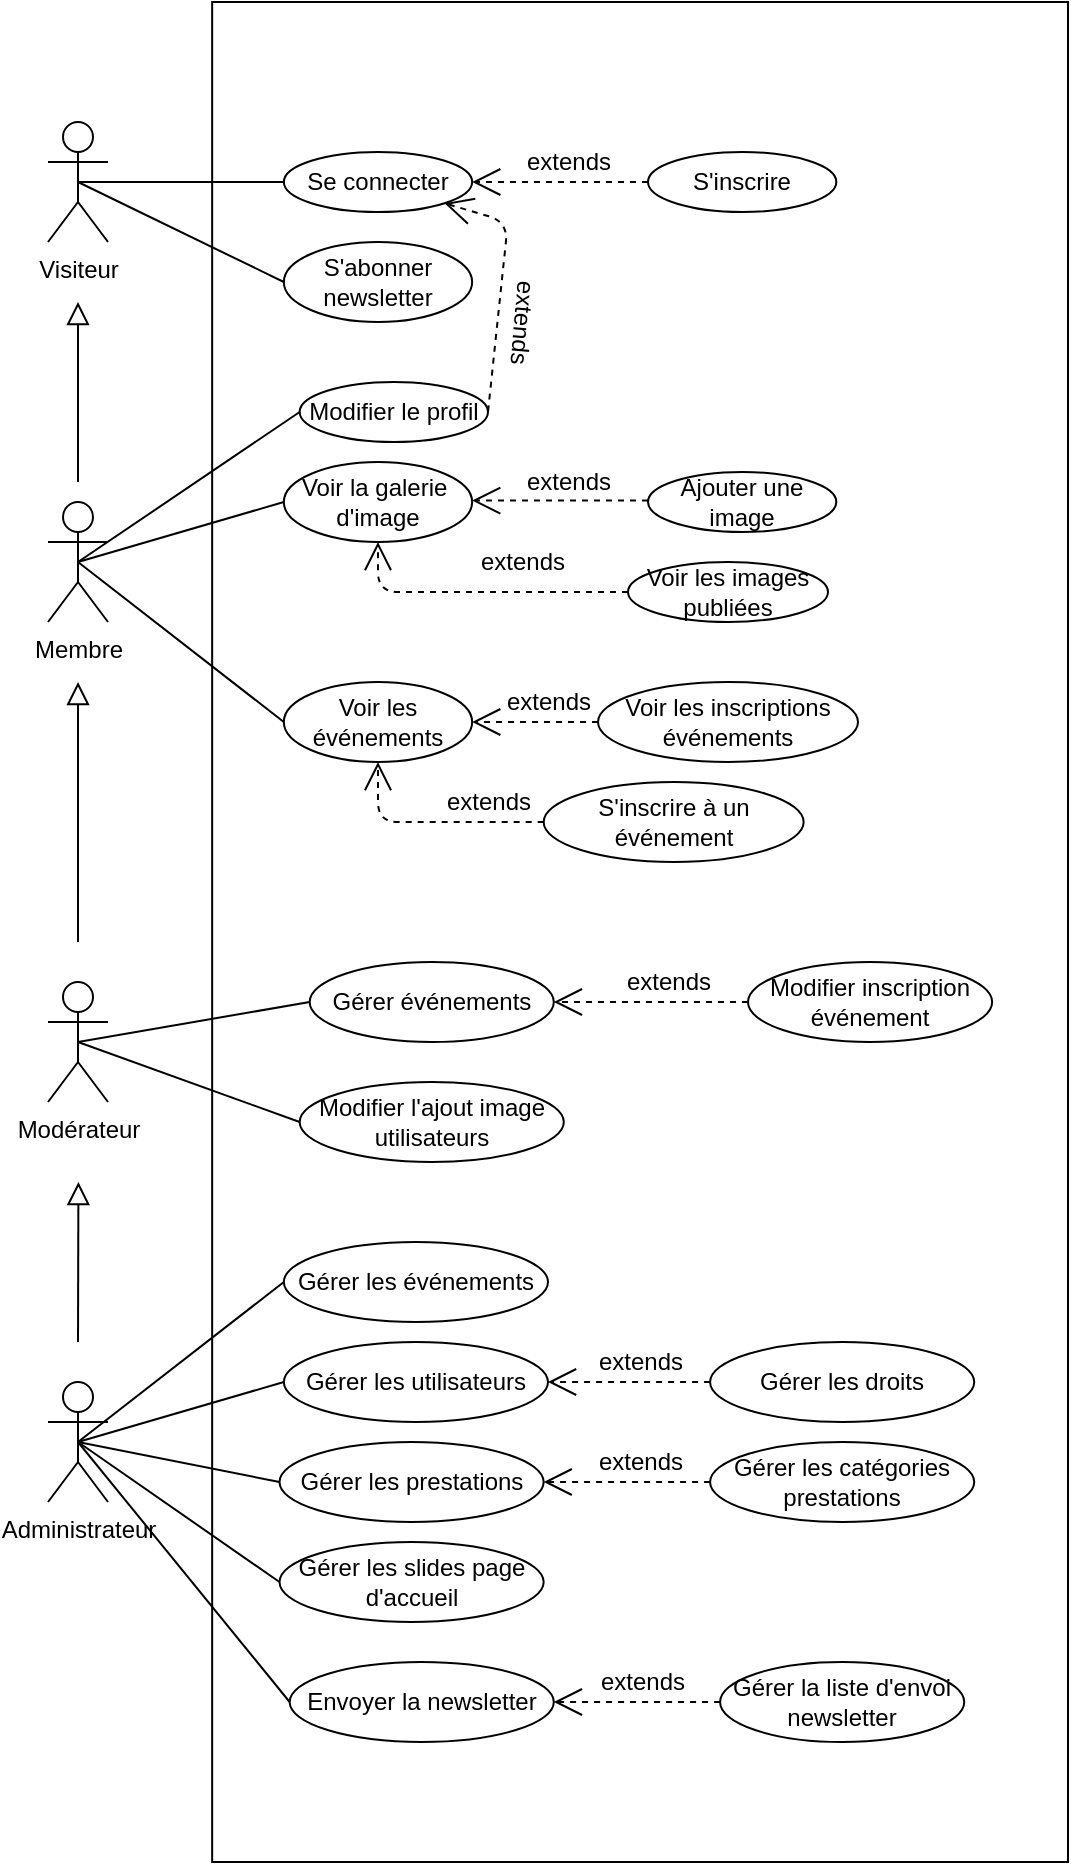 <mxfile version="12.4.9"><diagram id="4_B6VYWw9bvhtnRted4v" name="Page-1"><mxGraphModel dx="1236" dy="621" grid="1" gridSize="10" guides="1" tooltips="1" connect="1" arrows="1" fold="1" page="1" pageScale="1" pageWidth="827" pageHeight="1169" math="0" shadow="0"><root><mxCell id="0"/><mxCell id="1" parent="0"/><mxCell id="ojB8u_n5zXgxZFzfZ7V_-6" value="Modérateur" style="shape=umlActor;verticalLabelPosition=bottom;labelBackgroundColor=#ffffff;verticalAlign=top;html=1;outlineConnect=0;" parent="1" vertex="1"><mxGeometry x="100" y="660" width="30" height="60" as="geometry"/></mxCell><mxCell id="ojB8u_n5zXgxZFzfZ7V_-18" value="Administrateur" style="shape=umlActor;verticalLabelPosition=bottom;labelBackgroundColor=#ffffff;verticalAlign=top;html=1;outlineConnect=0;" parent="1" vertex="1"><mxGeometry x="100" y="860" width="30" height="60" as="geometry"/></mxCell><mxCell id="FLwlsprIiwjIkoELsXkJ-1" value="Visiteur" style="shape=umlActor;verticalLabelPosition=bottom;labelBackgroundColor=#ffffff;verticalAlign=top;html=1;outlineConnect=0;" parent="1" vertex="1"><mxGeometry x="100.0" y="230" width="30" height="60" as="geometry"/></mxCell><mxCell id="FLwlsprIiwjIkoELsXkJ-29" value="Extends" style="endArrow=block;endSize=9;endFill=0;strokeColor=#000000;html=1;labelBackgroundColor=#ffffff;noLabel=1;fontColor=none;" parent="1" edge="1"><mxGeometry width="160" relative="1" as="geometry"><mxPoint x="115" y="410" as="sourcePoint"/><mxPoint x="115" y="320" as="targetPoint"/></mxGeometry></mxCell><mxCell id="FLwlsprIiwjIkoELsXkJ-38" value="include" style="text;strokeColor=none;fillColor=none;align=center;verticalAlign=middle;rounded=0;fontColor=#000000;html=1;whiteSpace=wrap;labelBackgroundColor=#ffffff;" parent="1" vertex="1"><mxGeometry x="340" y="600" width="40" height="20" as="geometry"/></mxCell><mxCell id="Lsep51v2WRQ0A5iY_-xO-1" value="Membre&lt;br&gt;" style="shape=umlActor;verticalLabelPosition=bottom;labelBackgroundColor=#ffffff;verticalAlign=top;html=1;outlineConnect=0;" parent="1" vertex="1"><mxGeometry x="100" y="420" width="30" height="60" as="geometry"/></mxCell><mxCell id="Lsep51v2WRQ0A5iY_-xO-2" value="Extends" style="endArrow=block;endSize=9;endFill=0;strokeColor=#000000;html=1;labelBackgroundColor=#ffffff;noLabel=1;fontColor=none;" parent="1" edge="1"><mxGeometry width="160" relative="1" as="geometry"><mxPoint x="115" y="640" as="sourcePoint"/><mxPoint x="115.01" y="510" as="targetPoint"/></mxGeometry></mxCell><mxCell id="Lsep51v2WRQ0A5iY_-xO-3" value="Extends" style="endArrow=block;endSize=9;endFill=0;strokeColor=#000000;html=1;labelBackgroundColor=#ffffff;noLabel=1;fontColor=none;" parent="1" edge="1"><mxGeometry width="160" relative="1" as="geometry"><mxPoint x="115" y="840" as="sourcePoint"/><mxPoint x="115.21" y="760" as="targetPoint"/></mxGeometry></mxCell><mxCell id="Lsep51v2WRQ0A5iY_-xO-4" value="" style="rounded=0;whiteSpace=wrap;html=1;align=left;" parent="1" vertex="1"><mxGeometry x="182.08" y="170" width="427.92" height="930" as="geometry"/></mxCell><mxCell id="Lsep51v2WRQ0A5iY_-xO-5" value="Se connecter" style="ellipse;whiteSpace=wrap;html=1;" parent="1" vertex="1"><mxGeometry x="217.92" y="245" width="94.17" height="30" as="geometry"/></mxCell><object label="Use" id="Lsep51v2WRQ0A5iY_-xO-8"><mxCell style="endArrow=open;endSize=12;dashed=1;html=1;labelBackgroundColor=#ffffff;strokeColor=#000000;fontColor=none;entryX=1;entryY=0.5;entryDx=0;entryDy=0;noLabel=1;exitX=0;exitY=0.5;exitDx=0;exitDy=0;" parent="1" source="Lsep51v2WRQ0A5iY_-xO-10" target="Lsep51v2WRQ0A5iY_-xO-5" edge="1"><mxGeometry width="160" relative="1" as="geometry"><mxPoint x="380" y="210" as="sourcePoint"/><mxPoint x="300.005" y="256.642" as="targetPoint"/></mxGeometry></mxCell></object><mxCell id="Lsep51v2WRQ0A5iY_-xO-10" value="S'inscrire" style="ellipse;whiteSpace=wrap;html=1;" parent="1" vertex="1"><mxGeometry x="400" y="245" width="94.17" height="30" as="geometry"/></mxCell><mxCell id="Lsep51v2WRQ0A5iY_-xO-11" value="extends" style="text;html=1;align=center;verticalAlign=middle;resizable=0;points=[];autosize=1;" parent="1" vertex="1"><mxGeometry x="330" y="240" width="60" height="20" as="geometry"/></mxCell><mxCell id="Lsep51v2WRQ0A5iY_-xO-12" value="" style="endArrow=none;html=1;exitX=0.5;exitY=0.5;exitDx=0;exitDy=0;exitPerimeter=0;entryX=0;entryY=0.5;entryDx=0;entryDy=0;" parent="1" source="FLwlsprIiwjIkoELsXkJ-1" target="Lsep51v2WRQ0A5iY_-xO-5" edge="1"><mxGeometry width="50" height="50" relative="1" as="geometry"><mxPoint x="157" y="245.52" as="sourcePoint"/><mxPoint x="207" y="195.52" as="targetPoint"/></mxGeometry></mxCell><mxCell id="Lsep51v2WRQ0A5iY_-xO-13" value="S'abonner newsletter" style="ellipse;whiteSpace=wrap;html=1;" parent="1" vertex="1"><mxGeometry x="217.91" y="290" width="94.17" height="40" as="geometry"/></mxCell><mxCell id="Lsep51v2WRQ0A5iY_-xO-16" value="" style="endArrow=none;html=1;exitX=0.5;exitY=0.5;exitDx=0;exitDy=0;exitPerimeter=0;entryX=0;entryY=0.5;entryDx=0;entryDy=0;" parent="1" source="FLwlsprIiwjIkoELsXkJ-1" target="Lsep51v2WRQ0A5iY_-xO-13" edge="1"><mxGeometry width="50" height="50" relative="1" as="geometry"><mxPoint x="125" y="270" as="sourcePoint"/><mxPoint x="215.83" y="220" as="targetPoint"/></mxGeometry></mxCell><mxCell id="i3AfS-DEk-ede9aZpvJn-1" value="Voir la galerie&amp;nbsp;&lt;br&gt;d'image" style="ellipse;whiteSpace=wrap;html=1;" vertex="1" parent="1"><mxGeometry x="217.91" y="400" width="94.17" height="40" as="geometry"/></mxCell><mxCell id="i3AfS-DEk-ede9aZpvJn-2" value="extends" style="text;html=1;align=center;verticalAlign=middle;resizable=0;points=[];autosize=1;" vertex="1" parent="1"><mxGeometry x="330" y="400" width="60" height="20" as="geometry"/></mxCell><object label="Use" id="i3AfS-DEk-ede9aZpvJn-3"><mxCell style="endArrow=open;endSize=12;dashed=1;html=1;labelBackgroundColor=#ffffff;strokeColor=#000000;fontColor=none;entryX=1;entryY=0.5;entryDx=0;entryDy=0;noLabel=1;exitX=0;exitY=0.5;exitDx=0;exitDy=0;" edge="1" parent="1"><mxGeometry width="160" relative="1" as="geometry"><mxPoint x="399.99" y="419.31" as="sourcePoint"/><mxPoint x="312.08" y="419.31" as="targetPoint"/></mxGeometry></mxCell></object><mxCell id="i3AfS-DEk-ede9aZpvJn-5" value="Ajouter une image" style="ellipse;whiteSpace=wrap;html=1;" vertex="1" parent="1"><mxGeometry x="400" y="405" width="94.17" height="30" as="geometry"/></mxCell><mxCell id="i3AfS-DEk-ede9aZpvJn-6" value="Voir les événements" style="ellipse;whiteSpace=wrap;html=1;" vertex="1" parent="1"><mxGeometry x="217.91" y="510" width="94.17" height="40" as="geometry"/></mxCell><mxCell id="i3AfS-DEk-ede9aZpvJn-7" value="Modifier le profil" style="ellipse;whiteSpace=wrap;html=1;" vertex="1" parent="1"><mxGeometry x="225.83" y="360" width="94.17" height="30" as="geometry"/></mxCell><mxCell id="i3AfS-DEk-ede9aZpvJn-11" value="Voir les images&lt;br&gt;publiées" style="ellipse;whiteSpace=wrap;html=1;" vertex="1" parent="1"><mxGeometry x="390" y="450" width="100" height="30" as="geometry"/></mxCell><object label="Use" id="i3AfS-DEk-ede9aZpvJn-14"><mxCell style="endArrow=open;endSize=12;dashed=1;html=1;labelBackgroundColor=#ffffff;strokeColor=#000000;fontColor=none;entryX=0.5;entryY=1;entryDx=0;entryDy=0;noLabel=1;exitX=0;exitY=0.5;exitDx=0;exitDy=0;endFill=0;startArrow=none;startFill=0;startSize=12;" edge="1" parent="1" source="i3AfS-DEk-ede9aZpvJn-11" target="i3AfS-DEk-ede9aZpvJn-1"><mxGeometry width="160" relative="1" as="geometry"><mxPoint x="340.0" y="464.66" as="sourcePoint"/><mxPoint x="252.09" y="464.66" as="targetPoint"/><Array as="points"><mxPoint x="265" y="465"/></Array></mxGeometry></mxCell></object><mxCell id="i3AfS-DEk-ede9aZpvJn-16" value="extends" style="text;html=1;align=center;verticalAlign=middle;resizable=0;points=[];autosize=1;" vertex="1" parent="1"><mxGeometry x="307.09" y="440" width="60" height="20" as="geometry"/></mxCell><mxCell id="i3AfS-DEk-ede9aZpvJn-17" value="Voir les inscriptions événements" style="ellipse;whiteSpace=wrap;html=1;" vertex="1" parent="1"><mxGeometry x="375" y="510" width="130" height="40" as="geometry"/></mxCell><mxCell id="i3AfS-DEk-ede9aZpvJn-18" value="S'inscrire à un événement" style="ellipse;whiteSpace=wrap;html=1;" vertex="1" parent="1"><mxGeometry x="347.83" y="560" width="130" height="40" as="geometry"/></mxCell><object label="Use" id="i3AfS-DEk-ede9aZpvJn-20"><mxCell style="endArrow=open;endSize=12;dashed=1;html=1;labelBackgroundColor=#ffffff;strokeColor=#000000;fontColor=none;entryX=1;entryY=0.5;entryDx=0;entryDy=0;noLabel=1;exitX=0;exitY=0.5;exitDx=0;exitDy=0;" edge="1" parent="1" source="i3AfS-DEk-ede9aZpvJn-17" target="i3AfS-DEk-ede9aZpvJn-6"><mxGeometry width="160" relative="1" as="geometry"><mxPoint x="400.0" y="500.0" as="sourcePoint"/><mxPoint x="312.09" y="500.0" as="targetPoint"/></mxGeometry></mxCell></object><mxCell id="i3AfS-DEk-ede9aZpvJn-21" value="extends" style="text;html=1;align=center;verticalAlign=middle;resizable=0;points=[];autosize=1;" vertex="1" parent="1"><mxGeometry x="320" y="510" width="60" height="20" as="geometry"/></mxCell><object label="Use" id="i3AfS-DEk-ede9aZpvJn-22"><mxCell style="endArrow=open;endSize=12;dashed=1;html=1;labelBackgroundColor=#ffffff;strokeColor=#000000;fontColor=none;entryX=0.5;entryY=1;entryDx=0;entryDy=0;noLabel=1;exitX=0;exitY=0.5;exitDx=0;exitDy=0;endFill=0;startArrow=none;startFill=0;startSize=12;" edge="1" parent="1" source="i3AfS-DEk-ede9aZpvJn-18" target="i3AfS-DEk-ede9aZpvJn-6"><mxGeometry width="160" relative="1" as="geometry"><mxPoint x="342.93" y="575.0" as="sourcePoint"/><mxPoint x="217.925" y="550.0" as="targetPoint"/><Array as="points"><mxPoint x="265" y="580"/></Array></mxGeometry></mxCell></object><mxCell id="i3AfS-DEk-ede9aZpvJn-23" value="extends" style="text;html=1;align=center;verticalAlign=middle;resizable=0;points=[];autosize=1;" vertex="1" parent="1"><mxGeometry x="290" y="560" width="60" height="20" as="geometry"/></mxCell><mxCell id="i3AfS-DEk-ede9aZpvJn-24" value="" style="endArrow=none;html=1;exitX=0.5;exitY=0.5;exitDx=0;exitDy=0;exitPerimeter=0;entryX=0;entryY=0.5;entryDx=0;entryDy=0;" edge="1" parent="1" source="Lsep51v2WRQ0A5iY_-xO-1" target="i3AfS-DEk-ede9aZpvJn-1"><mxGeometry width="50" height="50" relative="1" as="geometry"><mxPoint x="160" y="460" as="sourcePoint"/><mxPoint x="262.91" y="510" as="targetPoint"/></mxGeometry></mxCell><mxCell id="i3AfS-DEk-ede9aZpvJn-25" value="" style="endArrow=none;html=1;exitX=0.5;exitY=0.5;exitDx=0;exitDy=0;exitPerimeter=0;entryX=0;entryY=0.5;entryDx=0;entryDy=0;" edge="1" parent="1" source="Lsep51v2WRQ0A5iY_-xO-1" target="i3AfS-DEk-ede9aZpvJn-6"><mxGeometry width="50" height="50" relative="1" as="geometry"><mxPoint x="125" y="460" as="sourcePoint"/><mxPoint x="227.91" y="430" as="targetPoint"/></mxGeometry></mxCell><object label="Use" id="i3AfS-DEk-ede9aZpvJn-26"><mxCell style="endArrow=none;endSize=12;dashed=1;html=1;labelBackgroundColor=#ffffff;strokeColor=#000000;fontColor=none;entryX=1;entryY=0.5;entryDx=0;entryDy=0;noLabel=1;exitX=1;exitY=1;exitDx=0;exitDy=0;startArrow=open;startFill=0;endFill=0;startSize=12;" edge="1" parent="1" source="Lsep51v2WRQ0A5iY_-xO-5" target="i3AfS-DEk-ede9aZpvJn-7"><mxGeometry width="160" relative="1" as="geometry"><mxPoint x="427.91" y="374.58" as="sourcePoint"/><mxPoint x="340.0" y="374.58" as="targetPoint"/><Array as="points"><mxPoint x="330" y="280"/></Array></mxGeometry></mxCell></object><mxCell id="i3AfS-DEk-ede9aZpvJn-27" value="extends" style="text;html=1;align=center;verticalAlign=middle;resizable=0;points=[];autosize=1;rotation=95;" vertex="1" parent="1"><mxGeometry x="307.09" y="320" width="60" height="20" as="geometry"/></mxCell><mxCell id="i3AfS-DEk-ede9aZpvJn-30" value="" style="endArrow=none;html=1;exitX=0.5;exitY=0.5;exitDx=0;exitDy=0;exitPerimeter=0;entryX=0;entryY=0.5;entryDx=0;entryDy=0;" edge="1" parent="1" source="Lsep51v2WRQ0A5iY_-xO-1" target="i3AfS-DEk-ede9aZpvJn-7"><mxGeometry width="50" height="50" relative="1" as="geometry"><mxPoint x="130" y="425" as="sourcePoint"/><mxPoint x="232.91" y="395" as="targetPoint"/></mxGeometry></mxCell><mxCell id="i3AfS-DEk-ede9aZpvJn-31" value="Modifier inscription événement" style="ellipse;whiteSpace=wrap;html=1;" vertex="1" parent="1"><mxGeometry x="450" y="650" width="122.08" height="40" as="geometry"/></mxCell><mxCell id="i3AfS-DEk-ede9aZpvJn-37" value="Modifier l'ajout image&lt;br&gt;utilisateurs" style="ellipse;whiteSpace=wrap;html=1;" vertex="1" parent="1"><mxGeometry x="225.83" y="710" width="132.08" height="40" as="geometry"/></mxCell><mxCell id="i3AfS-DEk-ede9aZpvJn-40" value="" style="endArrow=none;html=1;exitX=0.5;exitY=0.5;exitDx=0;exitDy=0;exitPerimeter=0;entryX=0;entryY=0.5;entryDx=0;entryDy=0;" edge="1" parent="1" source="ojB8u_n5zXgxZFzfZ7V_-6" target="i3AfS-DEk-ede9aZpvJn-37"><mxGeometry width="50" height="50" relative="1" as="geometry"><mxPoint x="125" y="700" as="sourcePoint"/><mxPoint x="392.92" y="690" as="targetPoint"/></mxGeometry></mxCell><mxCell id="i3AfS-DEk-ede9aZpvJn-41" value="Gérer les prestations" style="ellipse;whiteSpace=wrap;html=1;" vertex="1" parent="1"><mxGeometry x="215.75" y="890" width="132.08" height="40" as="geometry"/></mxCell><mxCell id="i3AfS-DEk-ede9aZpvJn-42" value="Gérer les catégories prestations" style="ellipse;whiteSpace=wrap;html=1;" vertex="1" parent="1"><mxGeometry x="431.04" y="890" width="132.08" height="40" as="geometry"/></mxCell><mxCell id="i3AfS-DEk-ede9aZpvJn-43" value="" style="endArrow=none;html=1;exitX=0.5;exitY=0.5;exitDx=0;exitDy=0;exitPerimeter=0;entryX=0;entryY=0.5;entryDx=0;entryDy=0;" edge="1" parent="1" source="ojB8u_n5zXgxZFzfZ7V_-18" target="i3AfS-DEk-ede9aZpvJn-41"><mxGeometry width="50" height="50" relative="1" as="geometry"><mxPoint x="125" y="700" as="sourcePoint"/><mxPoint x="382.92" y="760" as="targetPoint"/></mxGeometry></mxCell><object label="Use" id="i3AfS-DEk-ede9aZpvJn-44"><mxCell style="endArrow=open;endSize=12;dashed=1;html=1;labelBackgroundColor=#ffffff;strokeColor=#000000;fontColor=none;entryX=1;entryY=0.5;entryDx=0;entryDy=0;noLabel=1;exitX=0;exitY=0.5;exitDx=0;exitDy=0;endFill=0;startArrow=none;startFill=0;startSize=12;" edge="1" parent="1" source="i3AfS-DEk-ede9aZpvJn-42" target="i3AfS-DEk-ede9aZpvJn-41"><mxGeometry width="160" relative="1" as="geometry"><mxPoint x="454.25" y="950" as="sourcePoint"/><mxPoint x="371.415" y="920" as="targetPoint"/><Array as="points"/></mxGeometry></mxCell></object><mxCell id="i3AfS-DEk-ede9aZpvJn-45" value="extends" style="text;html=1;align=center;verticalAlign=middle;resizable=0;points=[];autosize=1;" vertex="1" parent="1"><mxGeometry x="366.04" y="890" width="60" height="20" as="geometry"/></mxCell><mxCell id="i3AfS-DEk-ede9aZpvJn-46" value="Gérer les slides page d'accueil" style="ellipse;whiteSpace=wrap;html=1;" vertex="1" parent="1"><mxGeometry x="215.75" y="940" width="132.08" height="40" as="geometry"/></mxCell><mxCell id="i3AfS-DEk-ede9aZpvJn-47" value="" style="endArrow=none;html=1;exitX=0.5;exitY=0.5;exitDx=0;exitDy=0;exitPerimeter=0;entryX=0;entryY=0.5;entryDx=0;entryDy=0;" edge="1" parent="1" source="ojB8u_n5zXgxZFzfZ7V_-18" target="i3AfS-DEk-ede9aZpvJn-46"><mxGeometry width="50" height="50" relative="1" as="geometry"><mxPoint x="125" y="900" as="sourcePoint"/><mxPoint x="225.75" y="920" as="targetPoint"/></mxGeometry></mxCell><mxCell id="i3AfS-DEk-ede9aZpvJn-48" value="Gérer les utilisateurs" style="ellipse;whiteSpace=wrap;html=1;" vertex="1" parent="1"><mxGeometry x="217.92" y="840" width="132.08" height="40" as="geometry"/></mxCell><mxCell id="i3AfS-DEk-ede9aZpvJn-49" value="" style="endArrow=none;html=1;exitX=0.5;exitY=0.5;exitDx=0;exitDy=0;exitPerimeter=0;entryX=0;entryY=0.5;entryDx=0;entryDy=0;" edge="1" parent="1" source="ojB8u_n5zXgxZFzfZ7V_-18" target="i3AfS-DEk-ede9aZpvJn-48"><mxGeometry width="50" height="50" relative="1" as="geometry"><mxPoint x="125" y="900" as="sourcePoint"/><mxPoint x="225.75" y="920" as="targetPoint"/></mxGeometry></mxCell><mxCell id="i3AfS-DEk-ede9aZpvJn-50" value="Gérer les droits" style="ellipse;whiteSpace=wrap;html=1;" vertex="1" parent="1"><mxGeometry x="431.04" y="840" width="132.08" height="40" as="geometry"/></mxCell><object label="Use" id="i3AfS-DEk-ede9aZpvJn-51"><mxCell style="endArrow=open;endSize=12;dashed=1;html=1;labelBackgroundColor=#ffffff;strokeColor=#000000;fontColor=none;entryX=1;entryY=0.5;entryDx=0;entryDy=0;noLabel=1;exitX=0;exitY=0.5;exitDx=0;exitDy=0;endFill=0;startArrow=none;startFill=0;startSize=12;" edge="1" parent="1" source="i3AfS-DEk-ede9aZpvJn-50" target="i3AfS-DEk-ede9aZpvJn-48"><mxGeometry width="160" relative="1" as="geometry"><mxPoint x="437.65" y="850" as="sourcePoint"/><mxPoint x="354.44" y="850" as="targetPoint"/><Array as="points"/></mxGeometry></mxCell></object><mxCell id="i3AfS-DEk-ede9aZpvJn-52" value="extends" style="text;html=1;align=center;verticalAlign=middle;resizable=0;points=[];autosize=1;" vertex="1" parent="1"><mxGeometry x="366.04" y="840" width="60" height="20" as="geometry"/></mxCell><mxCell id="i3AfS-DEk-ede9aZpvJn-53" value="Gérer les événements" style="ellipse;whiteSpace=wrap;html=1;" vertex="1" parent="1"><mxGeometry x="217.92" y="790" width="132.08" height="40" as="geometry"/></mxCell><mxCell id="i3AfS-DEk-ede9aZpvJn-55" value="" style="endArrow=none;html=1;exitX=0.5;exitY=0.5;exitDx=0;exitDy=0;exitPerimeter=0;entryX=0;entryY=0.5;entryDx=0;entryDy=0;" edge="1" parent="1" source="ojB8u_n5zXgxZFzfZ7V_-18" target="i3AfS-DEk-ede9aZpvJn-53"><mxGeometry width="50" height="50" relative="1" as="geometry"><mxPoint x="125" y="900" as="sourcePoint"/><mxPoint x="227.92" y="870" as="targetPoint"/></mxGeometry></mxCell><mxCell id="i3AfS-DEk-ede9aZpvJn-56" value="Gérer événements" style="ellipse;whiteSpace=wrap;html=1;" vertex="1" parent="1"><mxGeometry x="230.83" y="650" width="122.08" height="40" as="geometry"/></mxCell><mxCell id="i3AfS-DEk-ede9aZpvJn-57" value="" style="endArrow=none;html=1;exitX=0.5;exitY=0.5;exitDx=0;exitDy=0;exitPerimeter=0;entryX=0;entryY=0.5;entryDx=0;entryDy=0;" edge="1" parent="1" source="ojB8u_n5zXgxZFzfZ7V_-6" target="i3AfS-DEk-ede9aZpvJn-56"><mxGeometry width="50" height="50" relative="1" as="geometry"><mxPoint x="125" y="700" as="sourcePoint"/><mxPoint x="235.75" y="700" as="targetPoint"/></mxGeometry></mxCell><object label="Use" id="i3AfS-DEk-ede9aZpvJn-58"><mxCell style="endArrow=open;endSize=12;dashed=1;html=1;labelBackgroundColor=#ffffff;strokeColor=#000000;fontColor=none;entryX=1;entryY=0.5;entryDx=0;entryDy=0;noLabel=1;exitX=0;exitY=0.5;exitDx=0;exitDy=0;" edge="1" parent="1" source="i3AfS-DEk-ede9aZpvJn-31" target="i3AfS-DEk-ede9aZpvJn-56"><mxGeometry width="160" relative="1" as="geometry"><mxPoint x="437.92" y="669.58" as="sourcePoint"/><mxPoint x="375.0" y="669.58" as="targetPoint"/></mxGeometry></mxCell></object><mxCell id="i3AfS-DEk-ede9aZpvJn-59" value="extends" style="text;html=1;align=center;verticalAlign=middle;resizable=0;points=[];autosize=1;" vertex="1" parent="1"><mxGeometry x="380.0" y="650" width="60" height="20" as="geometry"/></mxCell><mxCell id="i3AfS-DEk-ede9aZpvJn-60" value="Envoyer la newsletter" style="ellipse;whiteSpace=wrap;html=1;" vertex="1" parent="1"><mxGeometry x="220.83" y="1000" width="132.08" height="40" as="geometry"/></mxCell><mxCell id="i3AfS-DEk-ede9aZpvJn-61" value="" style="endArrow=none;html=1;exitX=0.5;exitY=0.5;exitDx=0;exitDy=0;exitPerimeter=0;entryX=0;entryY=0.5;entryDx=0;entryDy=0;" edge="1" parent="1" source="ojB8u_n5zXgxZFzfZ7V_-18" target="i3AfS-DEk-ede9aZpvJn-60"><mxGeometry width="50" height="50" relative="1" as="geometry"><mxPoint x="125" y="900" as="sourcePoint"/><mxPoint x="225.75" y="970" as="targetPoint"/></mxGeometry></mxCell><object label="Use" id="i3AfS-DEk-ede9aZpvJn-62"><mxCell style="endArrow=open;endSize=12;dashed=1;html=1;labelBackgroundColor=#ffffff;strokeColor=#000000;fontColor=none;entryX=1;entryY=0.5;entryDx=0;entryDy=0;noLabel=1;exitX=0;exitY=0.5;exitDx=0;exitDy=0;endFill=0;startArrow=none;startFill=0;startSize=12;" edge="1" parent="1" source="i3AfS-DEk-ede9aZpvJn-63" target="i3AfS-DEk-ede9aZpvJn-60"><mxGeometry width="160" relative="1" as="geometry"><mxPoint x="441.12" y="1019.58" as="sourcePoint"/><mxPoint x="357.91" y="1019.58" as="targetPoint"/><Array as="points"/></mxGeometry></mxCell></object><mxCell id="i3AfS-DEk-ede9aZpvJn-63" value="Gérer la liste d'envoi newsletter" style="ellipse;whiteSpace=wrap;html=1;" vertex="1" parent="1"><mxGeometry x="436.04" y="1000" width="122.08" height="40" as="geometry"/></mxCell><mxCell id="i3AfS-DEk-ede9aZpvJn-64" value="extends" style="text;html=1;align=center;verticalAlign=middle;resizable=0;points=[];autosize=1;" vertex="1" parent="1"><mxGeometry x="367.09" y="1000" width="60" height="20" as="geometry"/></mxCell></root></mxGraphModel></diagram></mxfile>